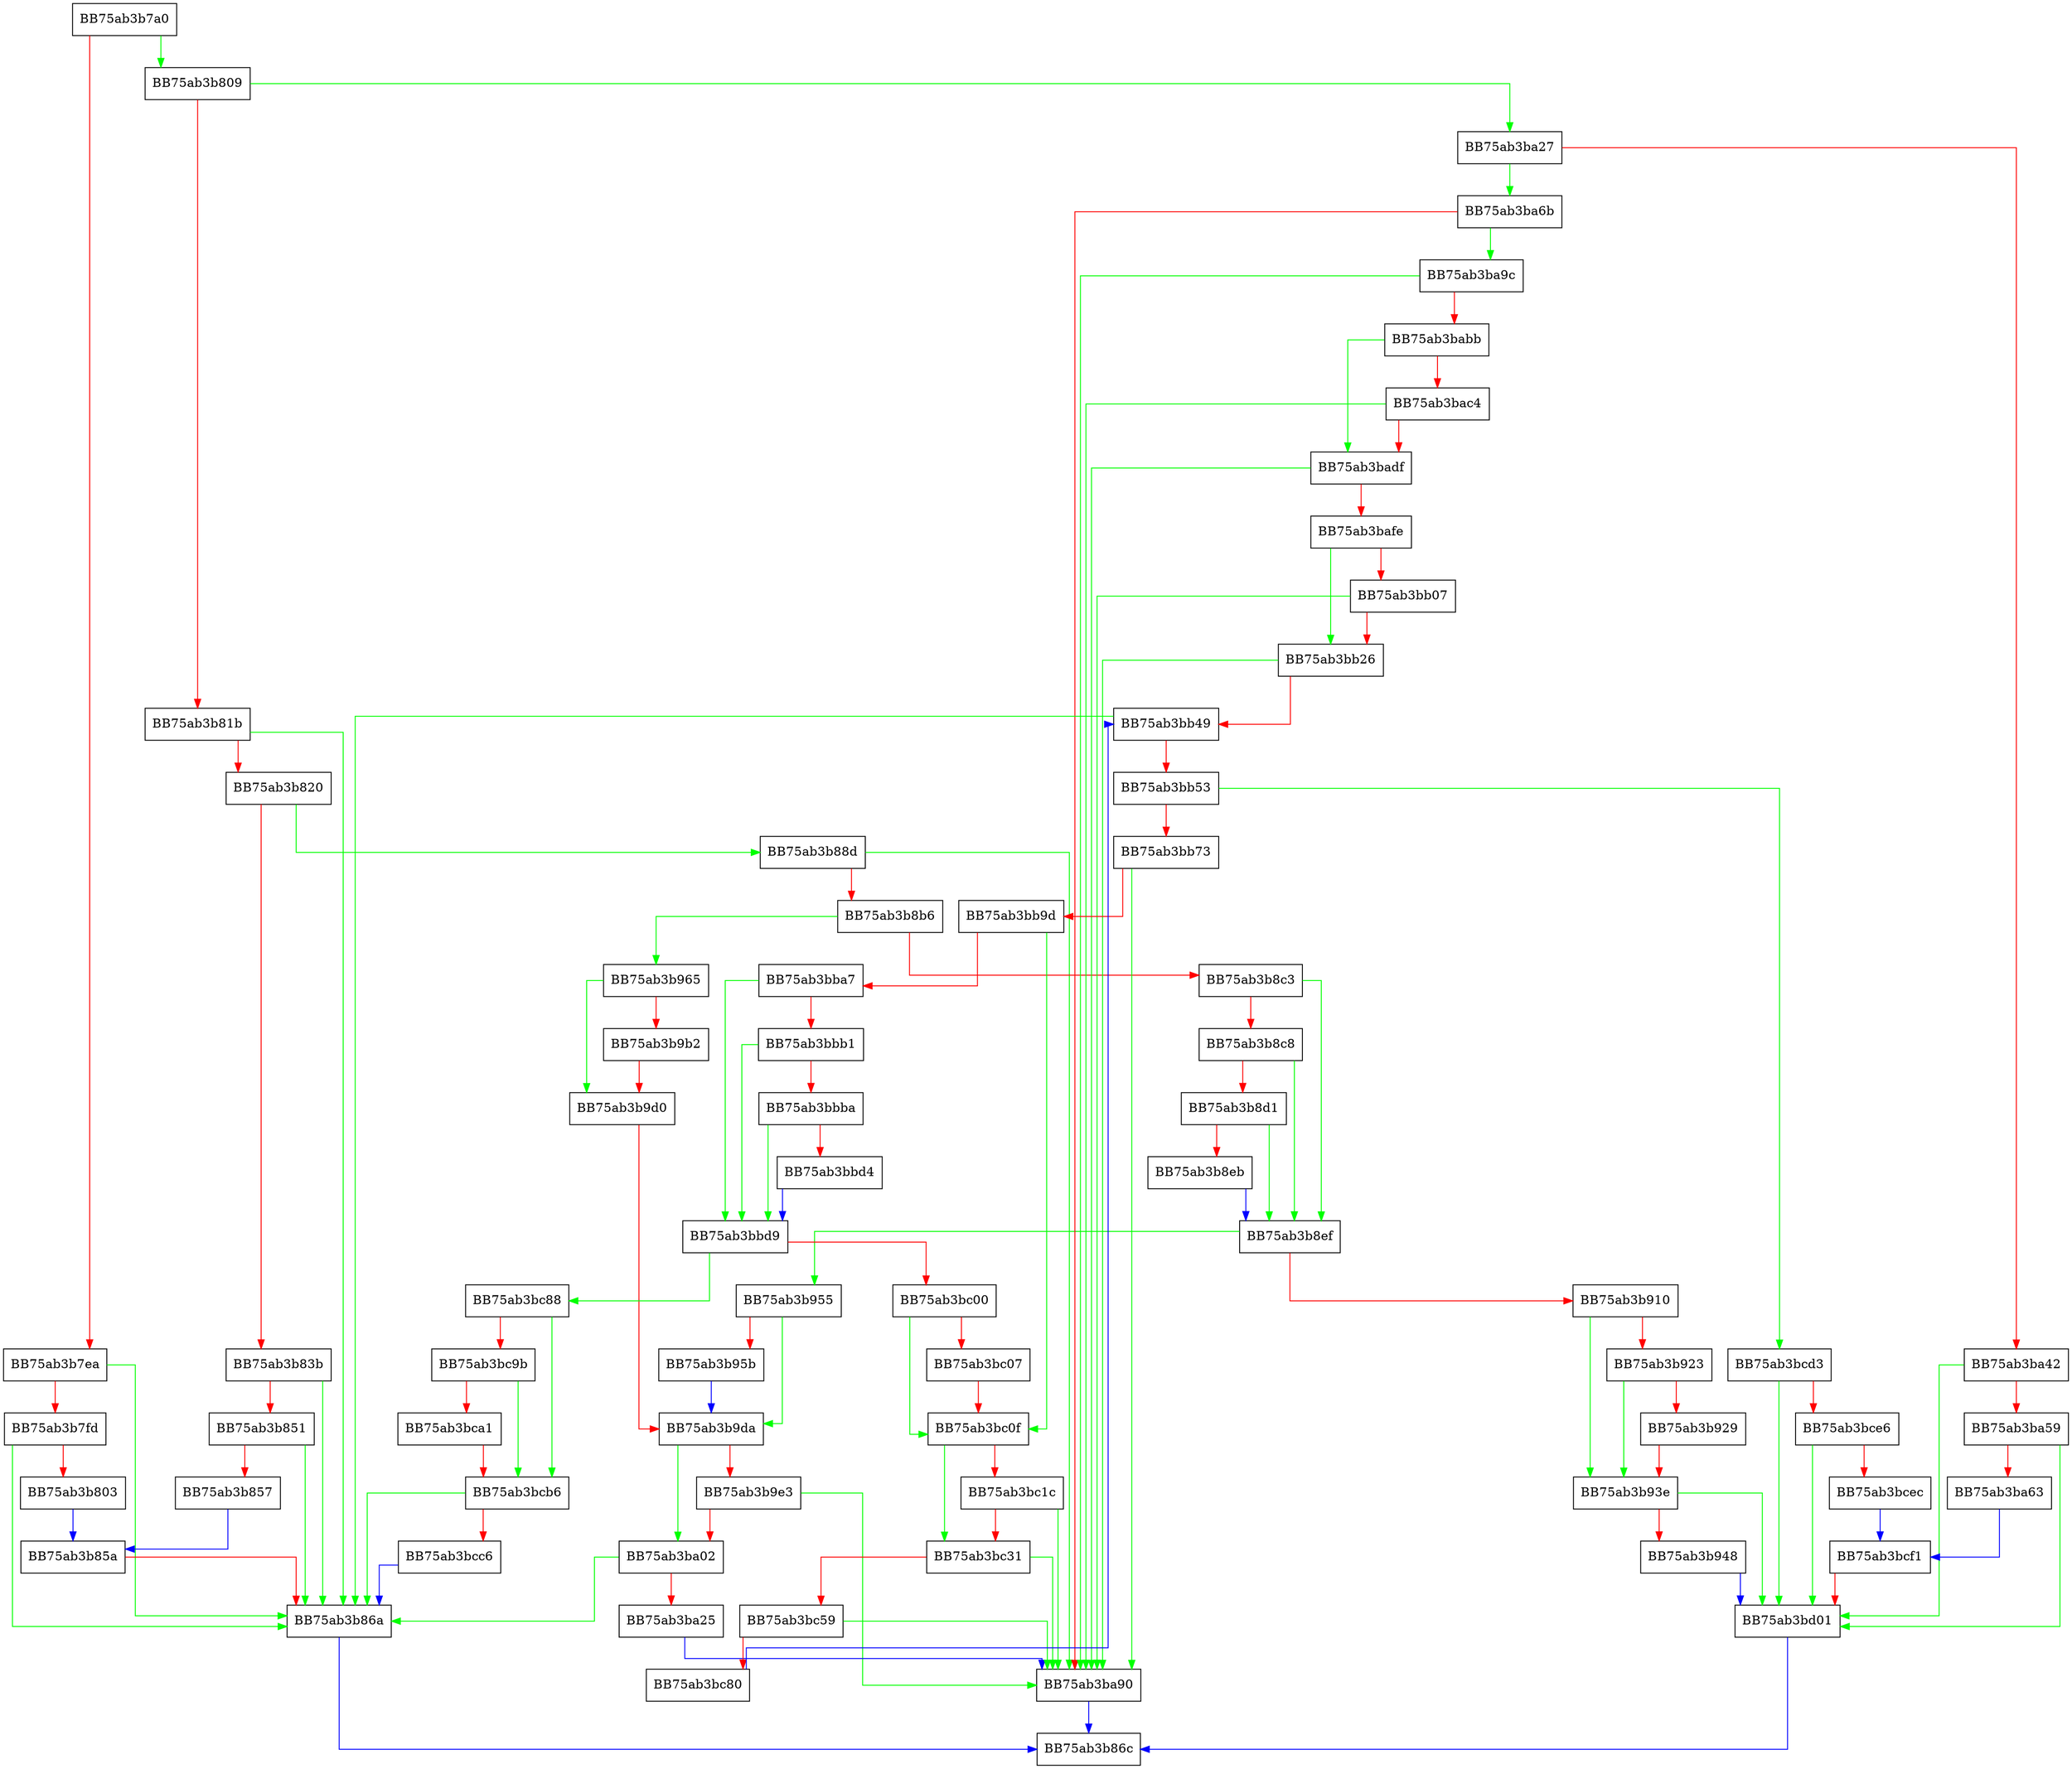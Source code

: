 digraph AddRootkitInformation {
  node [shape="box"];
  graph [splines=ortho];
  BB75ab3b7a0 -> BB75ab3b809 [color="green"];
  BB75ab3b7a0 -> BB75ab3b7ea [color="red"];
  BB75ab3b7ea -> BB75ab3b86a [color="green"];
  BB75ab3b7ea -> BB75ab3b7fd [color="red"];
  BB75ab3b7fd -> BB75ab3b86a [color="green"];
  BB75ab3b7fd -> BB75ab3b803 [color="red"];
  BB75ab3b803 -> BB75ab3b85a [color="blue"];
  BB75ab3b809 -> BB75ab3ba27 [color="green"];
  BB75ab3b809 -> BB75ab3b81b [color="red"];
  BB75ab3b81b -> BB75ab3b86a [color="green"];
  BB75ab3b81b -> BB75ab3b820 [color="red"];
  BB75ab3b820 -> BB75ab3b88d [color="green"];
  BB75ab3b820 -> BB75ab3b83b [color="red"];
  BB75ab3b83b -> BB75ab3b86a [color="green"];
  BB75ab3b83b -> BB75ab3b851 [color="red"];
  BB75ab3b851 -> BB75ab3b86a [color="green"];
  BB75ab3b851 -> BB75ab3b857 [color="red"];
  BB75ab3b857 -> BB75ab3b85a [color="blue"];
  BB75ab3b85a -> BB75ab3b86a [color="red"];
  BB75ab3b86a -> BB75ab3b86c [color="blue"];
  BB75ab3b88d -> BB75ab3ba90 [color="green"];
  BB75ab3b88d -> BB75ab3b8b6 [color="red"];
  BB75ab3b8b6 -> BB75ab3b965 [color="green"];
  BB75ab3b8b6 -> BB75ab3b8c3 [color="red"];
  BB75ab3b8c3 -> BB75ab3b8ef [color="green"];
  BB75ab3b8c3 -> BB75ab3b8c8 [color="red"];
  BB75ab3b8c8 -> BB75ab3b8ef [color="green"];
  BB75ab3b8c8 -> BB75ab3b8d1 [color="red"];
  BB75ab3b8d1 -> BB75ab3b8ef [color="green"];
  BB75ab3b8d1 -> BB75ab3b8eb [color="red"];
  BB75ab3b8eb -> BB75ab3b8ef [color="blue"];
  BB75ab3b8ef -> BB75ab3b955 [color="green"];
  BB75ab3b8ef -> BB75ab3b910 [color="red"];
  BB75ab3b910 -> BB75ab3b93e [color="green"];
  BB75ab3b910 -> BB75ab3b923 [color="red"];
  BB75ab3b923 -> BB75ab3b93e [color="green"];
  BB75ab3b923 -> BB75ab3b929 [color="red"];
  BB75ab3b929 -> BB75ab3b93e [color="red"];
  BB75ab3b93e -> BB75ab3bd01 [color="green"];
  BB75ab3b93e -> BB75ab3b948 [color="red"];
  BB75ab3b948 -> BB75ab3bd01 [color="blue"];
  BB75ab3b955 -> BB75ab3b9da [color="green"];
  BB75ab3b955 -> BB75ab3b95b [color="red"];
  BB75ab3b95b -> BB75ab3b9da [color="blue"];
  BB75ab3b965 -> BB75ab3b9d0 [color="green"];
  BB75ab3b965 -> BB75ab3b9b2 [color="red"];
  BB75ab3b9b2 -> BB75ab3b9d0 [color="red"];
  BB75ab3b9d0 -> BB75ab3b9da [color="red"];
  BB75ab3b9da -> BB75ab3ba02 [color="green"];
  BB75ab3b9da -> BB75ab3b9e3 [color="red"];
  BB75ab3b9e3 -> BB75ab3ba90 [color="green"];
  BB75ab3b9e3 -> BB75ab3ba02 [color="red"];
  BB75ab3ba02 -> BB75ab3b86a [color="green"];
  BB75ab3ba02 -> BB75ab3ba25 [color="red"];
  BB75ab3ba25 -> BB75ab3ba90 [color="blue"];
  BB75ab3ba27 -> BB75ab3ba6b [color="green"];
  BB75ab3ba27 -> BB75ab3ba42 [color="red"];
  BB75ab3ba42 -> BB75ab3bd01 [color="green"];
  BB75ab3ba42 -> BB75ab3ba59 [color="red"];
  BB75ab3ba59 -> BB75ab3bd01 [color="green"];
  BB75ab3ba59 -> BB75ab3ba63 [color="red"];
  BB75ab3ba63 -> BB75ab3bcf1 [color="blue"];
  BB75ab3ba6b -> BB75ab3ba9c [color="green"];
  BB75ab3ba6b -> BB75ab3ba90 [color="red"];
  BB75ab3ba90 -> BB75ab3b86c [color="blue"];
  BB75ab3ba9c -> BB75ab3ba90 [color="green"];
  BB75ab3ba9c -> BB75ab3babb [color="red"];
  BB75ab3babb -> BB75ab3badf [color="green"];
  BB75ab3babb -> BB75ab3bac4 [color="red"];
  BB75ab3bac4 -> BB75ab3ba90 [color="green"];
  BB75ab3bac4 -> BB75ab3badf [color="red"];
  BB75ab3badf -> BB75ab3ba90 [color="green"];
  BB75ab3badf -> BB75ab3bafe [color="red"];
  BB75ab3bafe -> BB75ab3bb26 [color="green"];
  BB75ab3bafe -> BB75ab3bb07 [color="red"];
  BB75ab3bb07 -> BB75ab3ba90 [color="green"];
  BB75ab3bb07 -> BB75ab3bb26 [color="red"];
  BB75ab3bb26 -> BB75ab3ba90 [color="green"];
  BB75ab3bb26 -> BB75ab3bb49 [color="red"];
  BB75ab3bb49 -> BB75ab3b86a [color="green"];
  BB75ab3bb49 -> BB75ab3bb53 [color="red"];
  BB75ab3bb53 -> BB75ab3bcd3 [color="green"];
  BB75ab3bb53 -> BB75ab3bb73 [color="red"];
  BB75ab3bb73 -> BB75ab3ba90 [color="green"];
  BB75ab3bb73 -> BB75ab3bb9d [color="red"];
  BB75ab3bb9d -> BB75ab3bc0f [color="green"];
  BB75ab3bb9d -> BB75ab3bba7 [color="red"];
  BB75ab3bba7 -> BB75ab3bbd9 [color="green"];
  BB75ab3bba7 -> BB75ab3bbb1 [color="red"];
  BB75ab3bbb1 -> BB75ab3bbd9 [color="green"];
  BB75ab3bbb1 -> BB75ab3bbba [color="red"];
  BB75ab3bbba -> BB75ab3bbd9 [color="green"];
  BB75ab3bbba -> BB75ab3bbd4 [color="red"];
  BB75ab3bbd4 -> BB75ab3bbd9 [color="blue"];
  BB75ab3bbd9 -> BB75ab3bc88 [color="green"];
  BB75ab3bbd9 -> BB75ab3bc00 [color="red"];
  BB75ab3bc00 -> BB75ab3bc0f [color="green"];
  BB75ab3bc00 -> BB75ab3bc07 [color="red"];
  BB75ab3bc07 -> BB75ab3bc0f [color="red"];
  BB75ab3bc0f -> BB75ab3bc31 [color="green"];
  BB75ab3bc0f -> BB75ab3bc1c [color="red"];
  BB75ab3bc1c -> BB75ab3ba90 [color="green"];
  BB75ab3bc1c -> BB75ab3bc31 [color="red"];
  BB75ab3bc31 -> BB75ab3ba90 [color="green"];
  BB75ab3bc31 -> BB75ab3bc59 [color="red"];
  BB75ab3bc59 -> BB75ab3ba90 [color="green"];
  BB75ab3bc59 -> BB75ab3bc80 [color="red"];
  BB75ab3bc80 -> BB75ab3bb49 [color="blue"];
  BB75ab3bc88 -> BB75ab3bcb6 [color="green"];
  BB75ab3bc88 -> BB75ab3bc9b [color="red"];
  BB75ab3bc9b -> BB75ab3bcb6 [color="green"];
  BB75ab3bc9b -> BB75ab3bca1 [color="red"];
  BB75ab3bca1 -> BB75ab3bcb6 [color="red"];
  BB75ab3bcb6 -> BB75ab3b86a [color="green"];
  BB75ab3bcb6 -> BB75ab3bcc6 [color="red"];
  BB75ab3bcc6 -> BB75ab3b86a [color="blue"];
  BB75ab3bcd3 -> BB75ab3bd01 [color="green"];
  BB75ab3bcd3 -> BB75ab3bce6 [color="red"];
  BB75ab3bce6 -> BB75ab3bd01 [color="green"];
  BB75ab3bce6 -> BB75ab3bcec [color="red"];
  BB75ab3bcec -> BB75ab3bcf1 [color="blue"];
  BB75ab3bcf1 -> BB75ab3bd01 [color="red"];
  BB75ab3bd01 -> BB75ab3b86c [color="blue"];
}